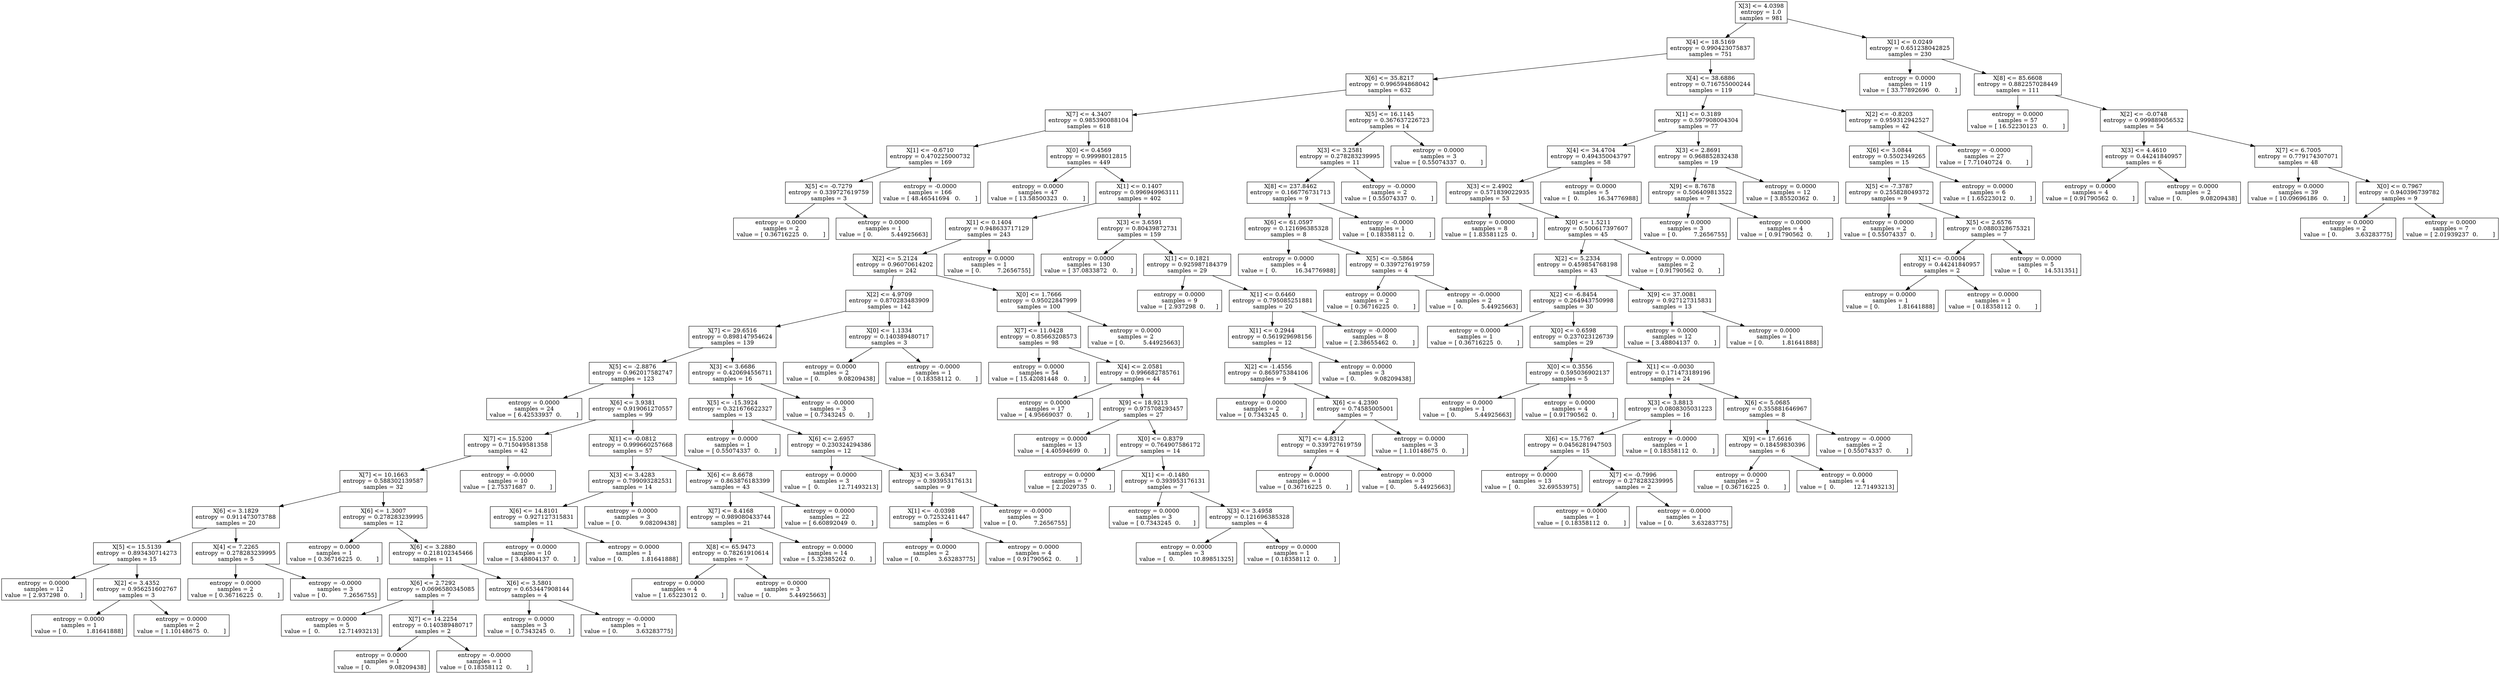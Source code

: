 digraph Tree {
0 [label="X[3] <= 4.0398\nentropy = 1.0\nsamples = 981", shape="box"] ;
1 [label="X[4] <= 18.5169\nentropy = 0.990423075837\nsamples = 751", shape="box"] ;
0 -> 1 ;
2 [label="X[6] <= 35.8217\nentropy = 0.996594868042\nsamples = 632", shape="box"] ;
1 -> 2 ;
3 [label="X[7] <= 4.3407\nentropy = 0.985390088104\nsamples = 618", shape="box"] ;
2 -> 3 ;
4 [label="X[1] <= -0.6710\nentropy = 0.470225000732\nsamples = 169", shape="box"] ;
3 -> 4 ;
5 [label="X[5] <= -0.7279\nentropy = 0.339727619759\nsamples = 3", shape="box"] ;
4 -> 5 ;
6 [label="entropy = 0.0000\nsamples = 2\nvalue = [ 0.36716225  0.        ]", shape="box"] ;
5 -> 6 ;
7 [label="entropy = 0.0000\nsamples = 1\nvalue = [ 0.          5.44925663]", shape="box"] ;
5 -> 7 ;
8 [label="entropy = -0.0000\nsamples = 166\nvalue = [ 48.46541694   0.        ]", shape="box"] ;
4 -> 8 ;
9 [label="X[0] <= 0.4569\nentropy = 0.99998012815\nsamples = 449", shape="box"] ;
3 -> 9 ;
10 [label="entropy = 0.0000\nsamples = 47\nvalue = [ 13.58500323   0.        ]", shape="box"] ;
9 -> 10 ;
11 [label="X[1] <= 0.1407\nentropy = 0.996949963111\nsamples = 402", shape="box"] ;
9 -> 11 ;
12 [label="X[1] <= 0.1404\nentropy = 0.948633717129\nsamples = 243", shape="box"] ;
11 -> 12 ;
13 [label="X[2] <= 5.2124\nentropy = 0.96070614202\nsamples = 242", shape="box"] ;
12 -> 13 ;
14 [label="X[2] <= 4.9709\nentropy = 0.870283483909\nsamples = 142", shape="box"] ;
13 -> 14 ;
15 [label="X[7] <= 29.6516\nentropy = 0.898147954624\nsamples = 139", shape="box"] ;
14 -> 15 ;
16 [label="X[5] <= -2.8876\nentropy = 0.962017582747\nsamples = 123", shape="box"] ;
15 -> 16 ;
17 [label="entropy = 0.0000\nsamples = 24\nvalue = [ 6.42533937  0.        ]", shape="box"] ;
16 -> 17 ;
18 [label="X[6] <= 3.9381\nentropy = 0.919061270557\nsamples = 99", shape="box"] ;
16 -> 18 ;
19 [label="X[7] <= 15.5200\nentropy = 0.715049581358\nsamples = 42", shape="box"] ;
18 -> 19 ;
20 [label="X[7] <= 10.1663\nentropy = 0.588302139587\nsamples = 32", shape="box"] ;
19 -> 20 ;
21 [label="X[6] <= 3.1829\nentropy = 0.911473073788\nsamples = 20", shape="box"] ;
20 -> 21 ;
22 [label="X[5] <= 15.5139\nentropy = 0.893430714273\nsamples = 15", shape="box"] ;
21 -> 22 ;
23 [label="entropy = 0.0000\nsamples = 12\nvalue = [ 2.937298  0.      ]", shape="box"] ;
22 -> 23 ;
24 [label="X[2] <= 3.4352\nentropy = 0.956251602767\nsamples = 3", shape="box"] ;
22 -> 24 ;
25 [label="entropy = 0.0000\nsamples = 1\nvalue = [ 0.          1.81641888]", shape="box"] ;
24 -> 25 ;
26 [label="entropy = 0.0000\nsamples = 2\nvalue = [ 1.10148675  0.        ]", shape="box"] ;
24 -> 26 ;
27 [label="X[4] <= 7.2265\nentropy = 0.278283239995\nsamples = 5", shape="box"] ;
21 -> 27 ;
28 [label="entropy = 0.0000\nsamples = 2\nvalue = [ 0.36716225  0.        ]", shape="box"] ;
27 -> 28 ;
29 [label="entropy = -0.0000\nsamples = 3\nvalue = [ 0.         7.2656755]", shape="box"] ;
27 -> 29 ;
30 [label="X[6] <= 1.3007\nentropy = 0.278283239995\nsamples = 12", shape="box"] ;
20 -> 30 ;
31 [label="entropy = 0.0000\nsamples = 1\nvalue = [ 0.36716225  0.        ]", shape="box"] ;
30 -> 31 ;
32 [label="X[6] <= 3.2880\nentropy = 0.218102345466\nsamples = 11", shape="box"] ;
30 -> 32 ;
33 [label="X[6] <= 2.7292\nentropy = 0.0696580345085\nsamples = 7", shape="box"] ;
32 -> 33 ;
34 [label="entropy = 0.0000\nsamples = 5\nvalue = [  0.          12.71493213]", shape="box"] ;
33 -> 34 ;
35 [label="X[7] <= 14.2254\nentropy = 0.140389480717\nsamples = 2", shape="box"] ;
33 -> 35 ;
36 [label="entropy = 0.0000\nsamples = 1\nvalue = [ 0.          9.08209438]", shape="box"] ;
35 -> 36 ;
37 [label="entropy = -0.0000\nsamples = 1\nvalue = [ 0.18358112  0.        ]", shape="box"] ;
35 -> 37 ;
38 [label="X[6] <= 3.5801\nentropy = 0.653447908144\nsamples = 4", shape="box"] ;
32 -> 38 ;
39 [label="entropy = 0.0000\nsamples = 3\nvalue = [ 0.7343245  0.       ]", shape="box"] ;
38 -> 39 ;
40 [label="entropy = -0.0000\nsamples = 1\nvalue = [ 0.          3.63283775]", shape="box"] ;
38 -> 40 ;
41 [label="entropy = -0.0000\nsamples = 10\nvalue = [ 2.75371687  0.        ]", shape="box"] ;
19 -> 41 ;
42 [label="X[1] <= -0.0812\nentropy = 0.999660257668\nsamples = 57", shape="box"] ;
18 -> 42 ;
43 [label="X[3] <= 3.4283\nentropy = 0.799093282531\nsamples = 14", shape="box"] ;
42 -> 43 ;
44 [label="X[6] <= 14.8101\nentropy = 0.927127315831\nsamples = 11", shape="box"] ;
43 -> 44 ;
45 [label="entropy = 0.0000\nsamples = 10\nvalue = [ 3.48804137  0.        ]", shape="box"] ;
44 -> 45 ;
46 [label="entropy = 0.0000\nsamples = 1\nvalue = [ 0.          1.81641888]", shape="box"] ;
44 -> 46 ;
47 [label="entropy = 0.0000\nsamples = 3\nvalue = [ 0.          9.08209438]", shape="box"] ;
43 -> 47 ;
48 [label="X[6] <= 8.6678\nentropy = 0.863876183399\nsamples = 43", shape="box"] ;
42 -> 48 ;
49 [label="X[7] <= 8.4168\nentropy = 0.989080433744\nsamples = 21", shape="box"] ;
48 -> 49 ;
50 [label="X[8] <= 65.9473\nentropy = 0.78261910614\nsamples = 7", shape="box"] ;
49 -> 50 ;
51 [label="entropy = 0.0000\nsamples = 4\nvalue = [ 1.65223012  0.        ]", shape="box"] ;
50 -> 51 ;
52 [label="entropy = 0.0000\nsamples = 3\nvalue = [ 0.          5.44925663]", shape="box"] ;
50 -> 52 ;
53 [label="entropy = 0.0000\nsamples = 14\nvalue = [ 5.32385262  0.        ]", shape="box"] ;
49 -> 53 ;
54 [label="entropy = 0.0000\nsamples = 22\nvalue = [ 6.60892049  0.        ]", shape="box"] ;
48 -> 54 ;
55 [label="X[3] <= 3.6686\nentropy = 0.420694556711\nsamples = 16", shape="box"] ;
15 -> 55 ;
56 [label="X[5] <= -15.3924\nentropy = 0.321676622327\nsamples = 13", shape="box"] ;
55 -> 56 ;
57 [label="entropy = 0.0000\nsamples = 1\nvalue = [ 0.55074337  0.        ]", shape="box"] ;
56 -> 57 ;
58 [label="X[6] <= 2.6957\nentropy = 0.230324294386\nsamples = 12", shape="box"] ;
56 -> 58 ;
59 [label="entropy = 0.0000\nsamples = 3\nvalue = [  0.          12.71493213]", shape="box"] ;
58 -> 59 ;
60 [label="X[3] <= 3.6347\nentropy = 0.393953176131\nsamples = 9", shape="box"] ;
58 -> 60 ;
61 [label="X[1] <= -0.0398\nentropy = 0.72532411447\nsamples = 6", shape="box"] ;
60 -> 61 ;
62 [label="entropy = 0.0000\nsamples = 2\nvalue = [ 0.          3.63283775]", shape="box"] ;
61 -> 62 ;
63 [label="entropy = 0.0000\nsamples = 4\nvalue = [ 0.91790562  0.        ]", shape="box"] ;
61 -> 63 ;
64 [label="entropy = -0.0000\nsamples = 3\nvalue = [ 0.         7.2656755]", shape="box"] ;
60 -> 64 ;
65 [label="entropy = -0.0000\nsamples = 3\nvalue = [ 0.7343245  0.       ]", shape="box"] ;
55 -> 65 ;
66 [label="X[0] <= 1.1334\nentropy = 0.140389480717\nsamples = 3", shape="box"] ;
14 -> 66 ;
67 [label="entropy = 0.0000\nsamples = 2\nvalue = [ 0.          9.08209438]", shape="box"] ;
66 -> 67 ;
68 [label="entropy = -0.0000\nsamples = 1\nvalue = [ 0.18358112  0.        ]", shape="box"] ;
66 -> 68 ;
69 [label="X[0] <= 1.7666\nentropy = 0.95022847999\nsamples = 100", shape="box"] ;
13 -> 69 ;
70 [label="X[7] <= 11.0428\nentropy = 0.85663208573\nsamples = 98", shape="box"] ;
69 -> 70 ;
71 [label="entropy = 0.0000\nsamples = 54\nvalue = [ 15.42081448   0.        ]", shape="box"] ;
70 -> 71 ;
72 [label="X[4] <= 2.0581\nentropy = 0.996682785761\nsamples = 44", shape="box"] ;
70 -> 72 ;
73 [label="entropy = 0.0000\nsamples = 17\nvalue = [ 4.95669037  0.        ]", shape="box"] ;
72 -> 73 ;
74 [label="X[9] <= 18.9213\nentropy = 0.975708293457\nsamples = 27", shape="box"] ;
72 -> 74 ;
75 [label="entropy = 0.0000\nsamples = 13\nvalue = [ 4.40594699  0.        ]", shape="box"] ;
74 -> 75 ;
76 [label="X[0] <= 0.8379\nentropy = 0.764907586172\nsamples = 14", shape="box"] ;
74 -> 76 ;
77 [label="entropy = 0.0000\nsamples = 7\nvalue = [ 2.2029735  0.       ]", shape="box"] ;
76 -> 77 ;
78 [label="X[1] <= -0.1480\nentropy = 0.393953176131\nsamples = 7", shape="box"] ;
76 -> 78 ;
79 [label="entropy = 0.0000\nsamples = 3\nvalue = [ 0.7343245  0.       ]", shape="box"] ;
78 -> 79 ;
80 [label="X[3] <= 3.4958\nentropy = 0.121696385328\nsamples = 4", shape="box"] ;
78 -> 80 ;
81 [label="entropy = 0.0000\nsamples = 3\nvalue = [  0.          10.89851325]", shape="box"] ;
80 -> 81 ;
82 [label="entropy = 0.0000\nsamples = 1\nvalue = [ 0.18358112  0.        ]", shape="box"] ;
80 -> 82 ;
83 [label="entropy = 0.0000\nsamples = 2\nvalue = [ 0.          5.44925663]", shape="box"] ;
69 -> 83 ;
84 [label="entropy = 0.0000\nsamples = 1\nvalue = [ 0.         7.2656755]", shape="box"] ;
12 -> 84 ;
85 [label="X[3] <= 3.6591\nentropy = 0.80439872731\nsamples = 159", shape="box"] ;
11 -> 85 ;
86 [label="entropy = 0.0000\nsamples = 130\nvalue = [ 37.0833872   0.       ]", shape="box"] ;
85 -> 86 ;
87 [label="X[1] <= 0.1821\nentropy = 0.925987184379\nsamples = 29", shape="box"] ;
85 -> 87 ;
88 [label="entropy = 0.0000\nsamples = 9\nvalue = [ 2.937298  0.      ]", shape="box"] ;
87 -> 88 ;
89 [label="X[1] <= 0.6460\nentropy = 0.795085251881\nsamples = 20", shape="box"] ;
87 -> 89 ;
90 [label="X[1] <= 0.2944\nentropy = 0.561929698156\nsamples = 12", shape="box"] ;
89 -> 90 ;
91 [label="X[2] <= -1.4556\nentropy = 0.865975384106\nsamples = 9", shape="box"] ;
90 -> 91 ;
92 [label="entropy = 0.0000\nsamples = 2\nvalue = [ 0.7343245  0.       ]", shape="box"] ;
91 -> 92 ;
93 [label="X[6] <= 4.2390\nentropy = 0.74585005001\nsamples = 7", shape="box"] ;
91 -> 93 ;
94 [label="X[7] <= 4.8312\nentropy = 0.339727619759\nsamples = 4", shape="box"] ;
93 -> 94 ;
95 [label="entropy = 0.0000\nsamples = 1\nvalue = [ 0.36716225  0.        ]", shape="box"] ;
94 -> 95 ;
96 [label="entropy = 0.0000\nsamples = 3\nvalue = [ 0.          5.44925663]", shape="box"] ;
94 -> 96 ;
97 [label="entropy = 0.0000\nsamples = 3\nvalue = [ 1.10148675  0.        ]", shape="box"] ;
93 -> 97 ;
98 [label="entropy = 0.0000\nsamples = 3\nvalue = [ 0.          9.08209438]", shape="box"] ;
90 -> 98 ;
99 [label="entropy = -0.0000\nsamples = 8\nvalue = [ 2.38655462  0.        ]", shape="box"] ;
89 -> 99 ;
100 [label="X[5] <= 16.1145\nentropy = 0.367637226723\nsamples = 14", shape="box"] ;
2 -> 100 ;
101 [label="X[3] <= 3.2581\nentropy = 0.278283239995\nsamples = 11", shape="box"] ;
100 -> 101 ;
102 [label="X[8] <= 237.8462\nentropy = 0.166776731713\nsamples = 9", shape="box"] ;
101 -> 102 ;
103 [label="X[6] <= 61.0597\nentropy = 0.121696385328\nsamples = 8", shape="box"] ;
102 -> 103 ;
104 [label="entropy = 0.0000\nsamples = 4\nvalue = [  0.          16.34776988]", shape="box"] ;
103 -> 104 ;
105 [label="X[5] <= -0.5864\nentropy = 0.339727619759\nsamples = 4", shape="box"] ;
103 -> 105 ;
106 [label="entropy = 0.0000\nsamples = 2\nvalue = [ 0.36716225  0.        ]", shape="box"] ;
105 -> 106 ;
107 [label="entropy = -0.0000\nsamples = 2\nvalue = [ 0.          5.44925663]", shape="box"] ;
105 -> 107 ;
108 [label="entropy = -0.0000\nsamples = 1\nvalue = [ 0.18358112  0.        ]", shape="box"] ;
102 -> 108 ;
109 [label="entropy = -0.0000\nsamples = 2\nvalue = [ 0.55074337  0.        ]", shape="box"] ;
101 -> 109 ;
110 [label="entropy = 0.0000\nsamples = 3\nvalue = [ 0.55074337  0.        ]", shape="box"] ;
100 -> 110 ;
111 [label="X[4] <= 38.6886\nentropy = 0.716755000244\nsamples = 119", shape="box"] ;
1 -> 111 ;
112 [label="X[1] <= 0.3189\nentropy = 0.597908004304\nsamples = 77", shape="box"] ;
111 -> 112 ;
113 [label="X[4] <= 34.4704\nentropy = 0.494350043797\nsamples = 58", shape="box"] ;
112 -> 113 ;
114 [label="X[3] <= 2.4902\nentropy = 0.571839022935\nsamples = 53", shape="box"] ;
113 -> 114 ;
115 [label="entropy = 0.0000\nsamples = 8\nvalue = [ 1.83581125  0.        ]", shape="box"] ;
114 -> 115 ;
116 [label="X[0] <= 1.5211\nentropy = 0.500617397607\nsamples = 45", shape="box"] ;
114 -> 116 ;
117 [label="X[2] <= 5.2334\nentropy = 0.459854768198\nsamples = 43", shape="box"] ;
116 -> 117 ;
118 [label="X[2] <= -6.8454\nentropy = 0.264943750998\nsamples = 30", shape="box"] ;
117 -> 118 ;
119 [label="entropy = 0.0000\nsamples = 1\nvalue = [ 0.36716225  0.        ]", shape="box"] ;
118 -> 119 ;
120 [label="X[0] <= 0.6598\nentropy = 0.237023126739\nsamples = 29", shape="box"] ;
118 -> 120 ;
121 [label="X[0] <= 0.3556\nentropy = 0.595036902137\nsamples = 5", shape="box"] ;
120 -> 121 ;
122 [label="entropy = 0.0000\nsamples = 1\nvalue = [ 0.          5.44925663]", shape="box"] ;
121 -> 122 ;
123 [label="entropy = 0.0000\nsamples = 4\nvalue = [ 0.91790562  0.        ]", shape="box"] ;
121 -> 123 ;
124 [label="X[1] <= -0.0030\nentropy = 0.171473189196\nsamples = 24", shape="box"] ;
120 -> 124 ;
125 [label="X[3] <= 3.8813\nentropy = 0.0808305031223\nsamples = 16", shape="box"] ;
124 -> 125 ;
126 [label="X[6] <= 15.7767\nentropy = 0.0456281947503\nsamples = 15", shape="box"] ;
125 -> 126 ;
127 [label="entropy = 0.0000\nsamples = 13\nvalue = [  0.          32.69553975]", shape="box"] ;
126 -> 127 ;
128 [label="X[7] <= -0.7996\nentropy = 0.278283239995\nsamples = 2", shape="box"] ;
126 -> 128 ;
129 [label="entropy = 0.0000\nsamples = 1\nvalue = [ 0.18358112  0.        ]", shape="box"] ;
128 -> 129 ;
130 [label="entropy = -0.0000\nsamples = 1\nvalue = [ 0.          3.63283775]", shape="box"] ;
128 -> 130 ;
131 [label="entropy = -0.0000\nsamples = 1\nvalue = [ 0.18358112  0.        ]", shape="box"] ;
125 -> 131 ;
132 [label="X[6] <= 5.0685\nentropy = 0.355881646967\nsamples = 8", shape="box"] ;
124 -> 132 ;
133 [label="X[9] <= 17.6616\nentropy = 0.18459830396\nsamples = 6", shape="box"] ;
132 -> 133 ;
134 [label="entropy = 0.0000\nsamples = 2\nvalue = [ 0.36716225  0.        ]", shape="box"] ;
133 -> 134 ;
135 [label="entropy = 0.0000\nsamples = 4\nvalue = [  0.          12.71493213]", shape="box"] ;
133 -> 135 ;
136 [label="entropy = -0.0000\nsamples = 2\nvalue = [ 0.55074337  0.        ]", shape="box"] ;
132 -> 136 ;
137 [label="X[9] <= 37.0081\nentropy = 0.927127315831\nsamples = 13", shape="box"] ;
117 -> 137 ;
138 [label="entropy = 0.0000\nsamples = 12\nvalue = [ 3.48804137  0.        ]", shape="box"] ;
137 -> 138 ;
139 [label="entropy = 0.0000\nsamples = 1\nvalue = [ 0.          1.81641888]", shape="box"] ;
137 -> 139 ;
140 [label="entropy = 0.0000\nsamples = 2\nvalue = [ 0.91790562  0.        ]", shape="box"] ;
116 -> 140 ;
141 [label="entropy = 0.0000\nsamples = 5\nvalue = [  0.          16.34776988]", shape="box"] ;
113 -> 141 ;
142 [label="X[3] <= 2.8691\nentropy = 0.968852832438\nsamples = 19", shape="box"] ;
112 -> 142 ;
143 [label="X[9] <= 8.7678\nentropy = 0.506409813522\nsamples = 7", shape="box"] ;
142 -> 143 ;
144 [label="entropy = 0.0000\nsamples = 3\nvalue = [ 0.         7.2656755]", shape="box"] ;
143 -> 144 ;
145 [label="entropy = 0.0000\nsamples = 4\nvalue = [ 0.91790562  0.        ]", shape="box"] ;
143 -> 145 ;
146 [label="entropy = 0.0000\nsamples = 12\nvalue = [ 3.85520362  0.        ]", shape="box"] ;
142 -> 146 ;
147 [label="X[2] <= -0.8203\nentropy = 0.959312942527\nsamples = 42", shape="box"] ;
111 -> 147 ;
148 [label="X[6] <= 3.0844\nentropy = 0.5502349265\nsamples = 15", shape="box"] ;
147 -> 148 ;
149 [label="X[5] <= -7.3787\nentropy = 0.255828049372\nsamples = 9", shape="box"] ;
148 -> 149 ;
150 [label="entropy = 0.0000\nsamples = 2\nvalue = [ 0.55074337  0.        ]", shape="box"] ;
149 -> 150 ;
151 [label="X[5] <= 2.6576\nentropy = 0.0880328675321\nsamples = 7", shape="box"] ;
149 -> 151 ;
152 [label="X[1] <= -0.0004\nentropy = 0.44241840957\nsamples = 2", shape="box"] ;
151 -> 152 ;
153 [label="entropy = 0.0000\nsamples = 1\nvalue = [ 0.          1.81641888]", shape="box"] ;
152 -> 153 ;
154 [label="entropy = 0.0000\nsamples = 1\nvalue = [ 0.18358112  0.        ]", shape="box"] ;
152 -> 154 ;
155 [label="entropy = 0.0000\nsamples = 5\nvalue = [  0.        14.531351]", shape="box"] ;
151 -> 155 ;
156 [label="entropy = 0.0000\nsamples = 6\nvalue = [ 1.65223012  0.        ]", shape="box"] ;
148 -> 156 ;
157 [label="entropy = -0.0000\nsamples = 27\nvalue = [ 7.71040724  0.        ]", shape="box"] ;
147 -> 157 ;
158 [label="X[1] <= 0.0249\nentropy = 0.651238042825\nsamples = 230", shape="box"] ;
0 -> 158 ;
159 [label="entropy = 0.0000\nsamples = 119\nvalue = [ 33.77892696   0.        ]", shape="box"] ;
158 -> 159 ;
160 [label="X[8] <= 85.6608\nentropy = 0.882257028449\nsamples = 111", shape="box"] ;
158 -> 160 ;
161 [label="entropy = 0.0000\nsamples = 57\nvalue = [ 16.52230123   0.        ]", shape="box"] ;
160 -> 161 ;
162 [label="X[2] <= -0.0748\nentropy = 0.999889056532\nsamples = 54", shape="box"] ;
160 -> 162 ;
163 [label="X[3] <= 4.4610\nentropy = 0.44241840957\nsamples = 6", shape="box"] ;
162 -> 163 ;
164 [label="entropy = 0.0000\nsamples = 4\nvalue = [ 0.91790562  0.        ]", shape="box"] ;
163 -> 164 ;
165 [label="entropy = 0.0000\nsamples = 2\nvalue = [ 0.          9.08209438]", shape="box"] ;
163 -> 165 ;
166 [label="X[7] <= 6.7005\nentropy = 0.779174307071\nsamples = 48", shape="box"] ;
162 -> 166 ;
167 [label="entropy = 0.0000\nsamples = 39\nvalue = [ 10.09696186   0.        ]", shape="box"] ;
166 -> 167 ;
168 [label="X[0] <= 0.7967\nentropy = 0.940396739782\nsamples = 9", shape="box"] ;
166 -> 168 ;
169 [label="entropy = 0.0000\nsamples = 2\nvalue = [ 0.          3.63283775]", shape="box"] ;
168 -> 169 ;
170 [label="entropy = 0.0000\nsamples = 7\nvalue = [ 2.01939237  0.        ]", shape="box"] ;
168 -> 170 ;
}